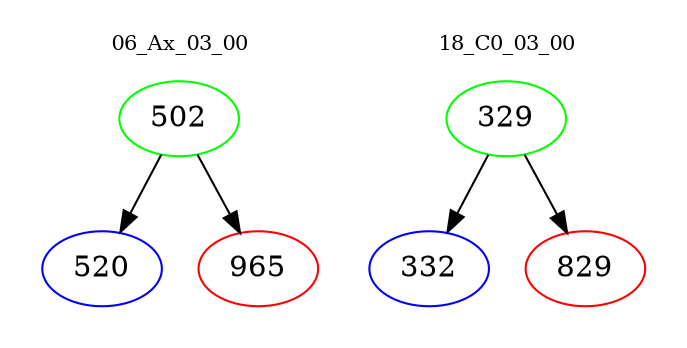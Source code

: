 digraph{
subgraph cluster_0 {
color = white
label = "06_Ax_03_00";
fontsize=10;
T0_502 [label="502", color="green"]
T0_502 -> T0_520 [color="black"]
T0_520 [label="520", color="blue"]
T0_502 -> T0_965 [color="black"]
T0_965 [label="965", color="red"]
}
subgraph cluster_1 {
color = white
label = "18_C0_03_00";
fontsize=10;
T1_329 [label="329", color="green"]
T1_329 -> T1_332 [color="black"]
T1_332 [label="332", color="blue"]
T1_329 -> T1_829 [color="black"]
T1_829 [label="829", color="red"]
}
}

